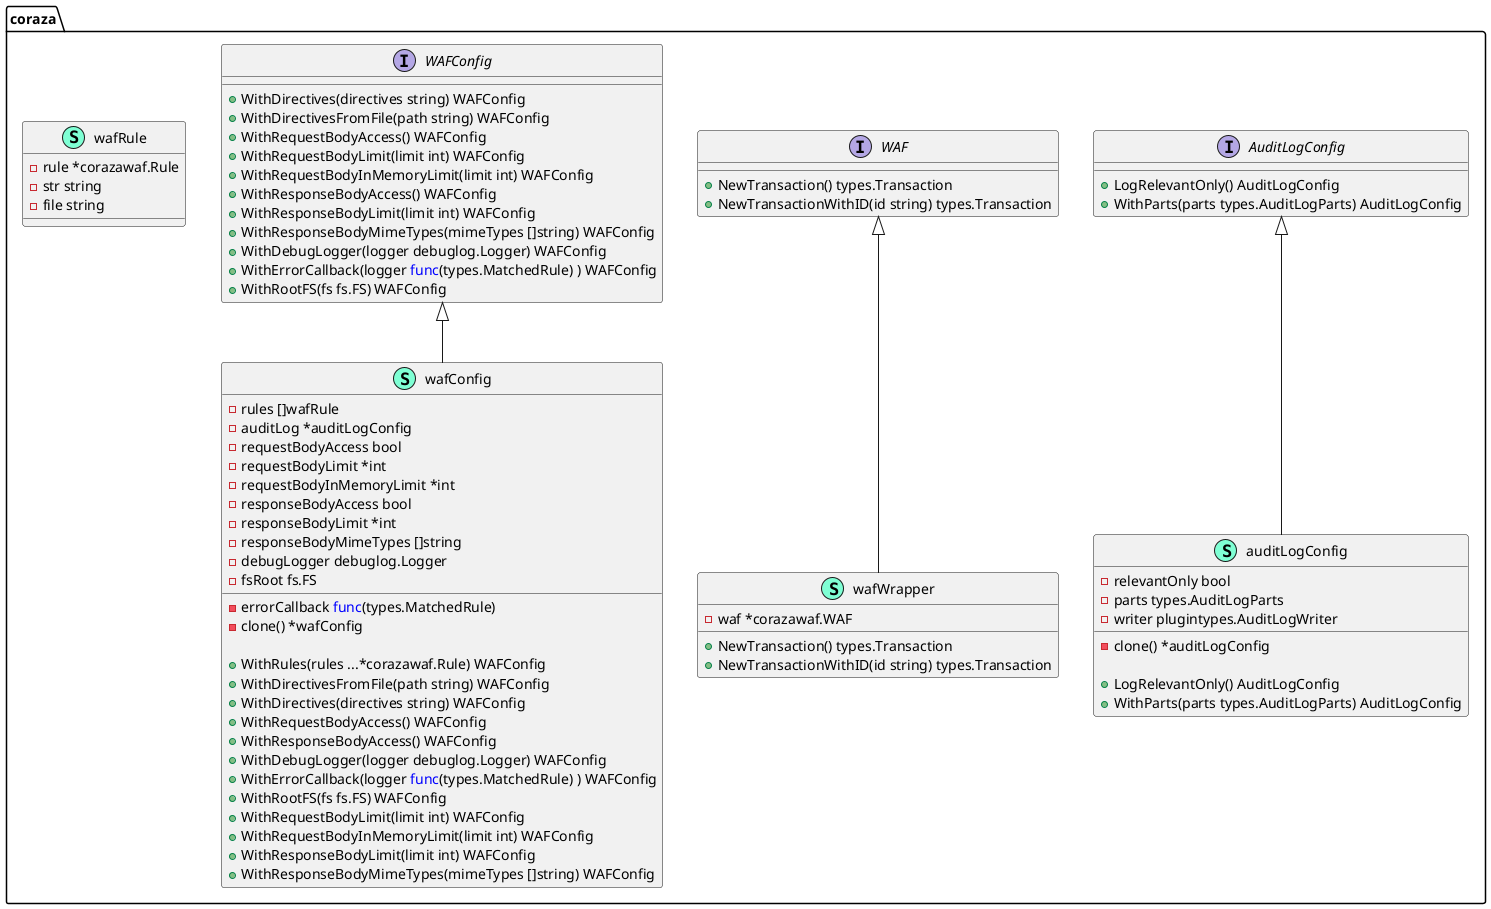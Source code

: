 @startuml
namespace coraza {
    interface AuditLogConfig  {
        + LogRelevantOnly() AuditLogConfig
        + WithParts(parts types.AuditLogParts) AuditLogConfig

    }
    interface WAF  {
        + NewTransaction() types.Transaction
        + NewTransactionWithID(id string) types.Transaction

    }
    interface WAFConfig  {
        + WithDirectives(directives string) WAFConfig
        + WithDirectivesFromFile(path string) WAFConfig
        + WithRequestBodyAccess() WAFConfig
        + WithRequestBodyLimit(limit int) WAFConfig
        + WithRequestBodyInMemoryLimit(limit int) WAFConfig
        + WithResponseBodyAccess() WAFConfig
        + WithResponseBodyLimit(limit int) WAFConfig
        + WithResponseBodyMimeTypes(mimeTypes []string) WAFConfig
        + WithDebugLogger(logger debuglog.Logger) WAFConfig
        + WithErrorCallback(logger <font color=blue>func</font>(types.MatchedRule) ) WAFConfig
        + WithRootFS(fs fs.FS) WAFConfig

    }
    class auditLogConfig << (S,Aquamarine) >> {
        - relevantOnly bool
        - parts types.AuditLogParts
        - writer plugintypes.AuditLogWriter

        - clone() *auditLogConfig

        + LogRelevantOnly() AuditLogConfig
        + WithParts(parts types.AuditLogParts) AuditLogConfig

    }
    class wafConfig << (S,Aquamarine) >> {
        - rules []wafRule
        - auditLog *auditLogConfig
        - requestBodyAccess bool
        - requestBodyLimit *int
        - requestBodyInMemoryLimit *int
        - responseBodyAccess bool
        - responseBodyLimit *int
        - responseBodyMimeTypes []string
        - debugLogger debuglog.Logger
        - errorCallback <font color=blue>func</font>(types.MatchedRule) 
        - fsRoot fs.FS

        - clone() *wafConfig

        + WithRules(rules ...*corazawaf.Rule) WAFConfig
        + WithDirectivesFromFile(path string) WAFConfig
        + WithDirectives(directives string) WAFConfig
        + WithRequestBodyAccess() WAFConfig
        + WithResponseBodyAccess() WAFConfig
        + WithDebugLogger(logger debuglog.Logger) WAFConfig
        + WithErrorCallback(logger <font color=blue>func</font>(types.MatchedRule) ) WAFConfig
        + WithRootFS(fs fs.FS) WAFConfig
        + WithRequestBodyLimit(limit int) WAFConfig
        + WithRequestBodyInMemoryLimit(limit int) WAFConfig
        + WithResponseBodyLimit(limit int) WAFConfig
        + WithResponseBodyMimeTypes(mimeTypes []string) WAFConfig

    }
    class wafRule << (S,Aquamarine) >> {
        - rule *corazawaf.Rule
        - str string
        - file string

    }
    class wafWrapper << (S,Aquamarine) >> {
        - waf *corazawaf.WAF

        + NewTransaction() types.Transaction
        + NewTransactionWithID(id string) types.Transaction

    }
}

"coraza.AuditLogConfig" <|-- "coraza.auditLogConfig"
"coraza.WAFConfig" <|-- "coraza.wafConfig"
"coraza.WAF" <|-- "coraza.wafWrapper"

@enduml
